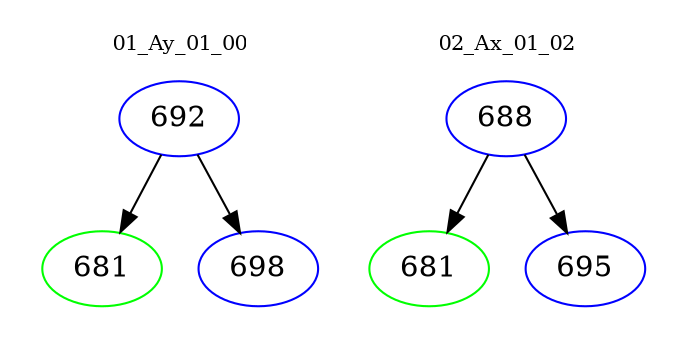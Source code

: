 digraph{
subgraph cluster_0 {
color = white
label = "01_Ay_01_00";
fontsize=10;
T0_692 [label="692", color="blue"]
T0_692 -> T0_681 [color="black"]
T0_681 [label="681", color="green"]
T0_692 -> T0_698 [color="black"]
T0_698 [label="698", color="blue"]
}
subgraph cluster_1 {
color = white
label = "02_Ax_01_02";
fontsize=10;
T1_688 [label="688", color="blue"]
T1_688 -> T1_681 [color="black"]
T1_681 [label="681", color="green"]
T1_688 -> T1_695 [color="black"]
T1_695 [label="695", color="blue"]
}
}

